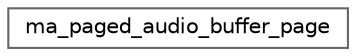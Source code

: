 digraph "Graphical Class Hierarchy"
{
 // LATEX_PDF_SIZE
  bgcolor="transparent";
  edge [fontname=Helvetica,fontsize=10,labelfontname=Helvetica,labelfontsize=10];
  node [fontname=Helvetica,fontsize=10,shape=box,height=0.2,width=0.4];
  rankdir="LR";
  Node0 [id="Node000000",label="ma_paged_audio_buffer_page",height=0.2,width=0.4,color="grey40", fillcolor="white", style="filled",URL="$structma__paged__audio__buffer__page.html",tooltip=" "];
}
